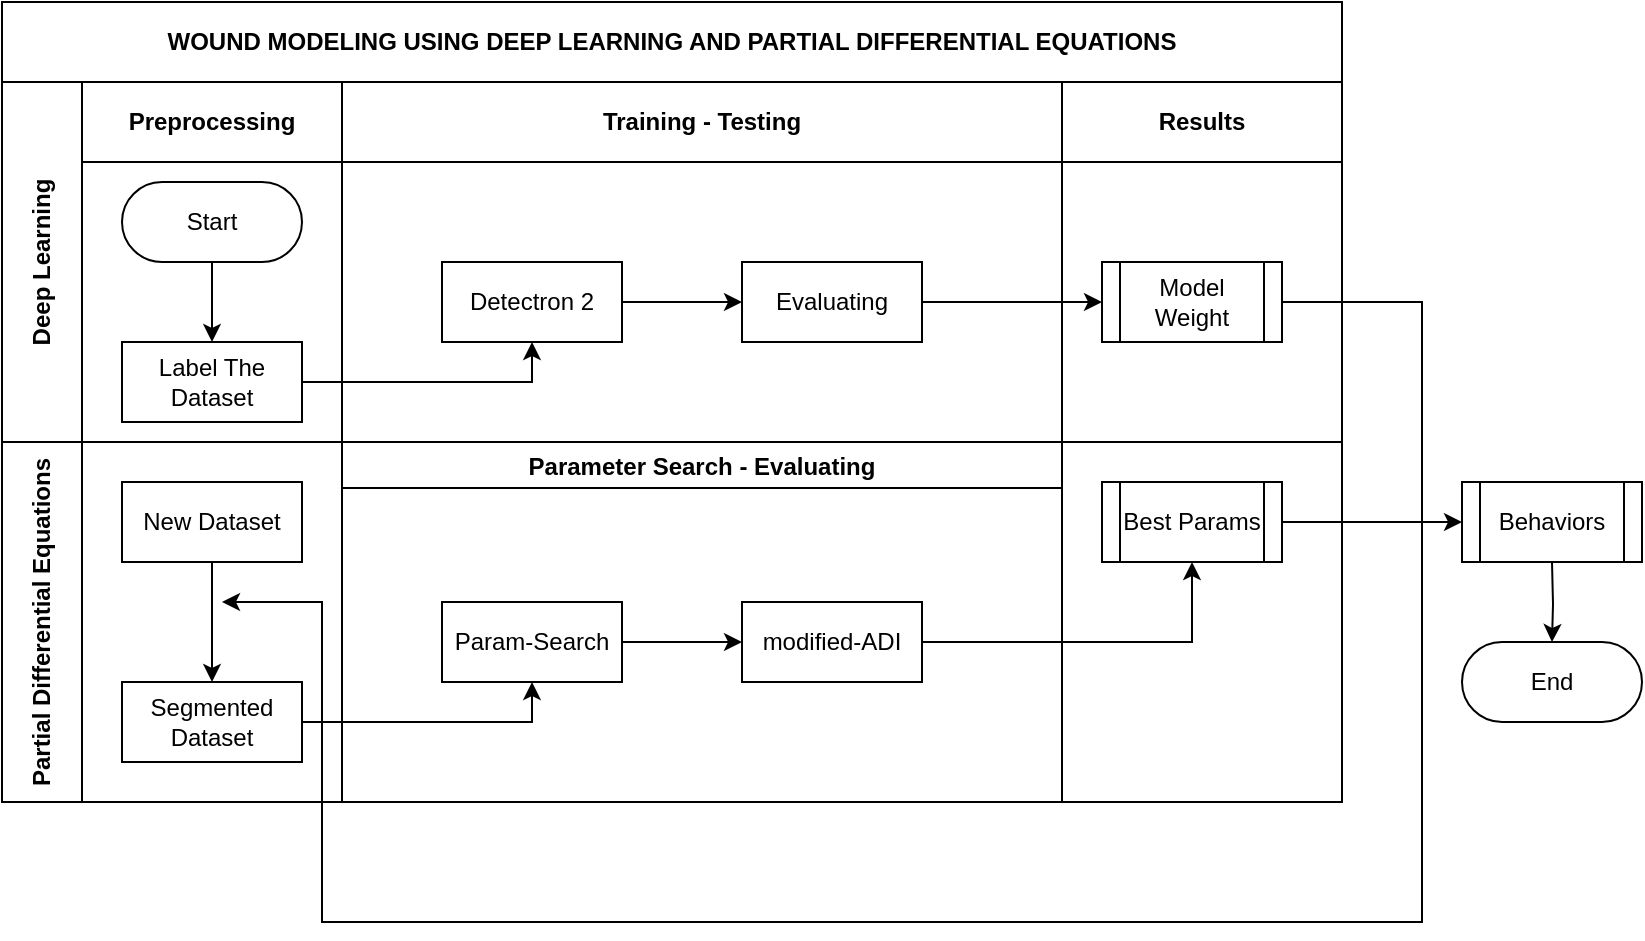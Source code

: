 <mxfile version="14.7.7" type="device"><diagram id="kgpKYQtTHZ0yAKxKKP6v" name="Page-1"><mxGraphModel dx="1426" dy="769" grid="1" gridSize="10" guides="1" tooltips="1" connect="1" arrows="1" fold="1" page="1" pageScale="1" pageWidth="1100" pageHeight="850" math="0" shadow="0"><root><mxCell id="0"/><mxCell id="1" parent="0"/><mxCell id="owVkD5TB4F0jLEtESjgG-34" value="" style="group" vertex="1" connectable="0" parent="1"><mxGeometry x="160" y="180" width="820" height="400" as="geometry"/></mxCell><mxCell id="3nuBFxr9cyL0pnOWT2aG-1" value="WOUND MODELING USING DEEP LEARNING AND PARTIAL DIFFERENTIAL EQUATIONS" style="shape=table;childLayout=tableLayout;rowLines=0;columnLines=0;startSize=40;html=1;whiteSpace=wrap;collapsible=0;recursiveResize=0;expand=0;fontStyle=1" parent="owVkD5TB4F0jLEtESjgG-34" vertex="1"><mxGeometry width="670" height="400" as="geometry"/></mxCell><mxCell id="3nuBFxr9cyL0pnOWT2aG-3" value="Deep Learning&lt;br&gt;" style="swimlane;horizontal=0;points=[[0,0.5],[1,0.5]];portConstraint=eastwest;startSize=40;html=1;whiteSpace=wrap;collapsible=0;recursiveResize=0;expand=0;" parent="3nuBFxr9cyL0pnOWT2aG-1" vertex="1"><mxGeometry y="40" width="670" height="180" as="geometry"/></mxCell><mxCell id="3nuBFxr9cyL0pnOWT2aG-4" value="Preprocessing" style="swimlane;connectable=0;startSize=40;html=1;whiteSpace=wrap;collapsible=0;recursiveResize=0;expand=0;" parent="3nuBFxr9cyL0pnOWT2aG-3" vertex="1"><mxGeometry x="40" width="130" height="180" as="geometry"/></mxCell><mxCell id="3nuBFxr9cyL0pnOWT2aG-5" style="edgeStyle=orthogonalEdgeStyle;rounded=0;orthogonalLoop=1;jettySize=auto;html=1;" parent="3nuBFxr9cyL0pnOWT2aG-4" source="3nuBFxr9cyL0pnOWT2aG-6" target="3nuBFxr9cyL0pnOWT2aG-7" edge="1"><mxGeometry relative="1" as="geometry"/></mxCell><mxCell id="3nuBFxr9cyL0pnOWT2aG-6" value="Start" style="rounded=1;whiteSpace=wrap;html=1;arcSize=50;" parent="3nuBFxr9cyL0pnOWT2aG-4" vertex="1"><mxGeometry x="20" y="50" width="90" height="40" as="geometry"/></mxCell><mxCell id="3nuBFxr9cyL0pnOWT2aG-7" value="Label The Dataset" style="rounded=0;whiteSpace=wrap;html=1;" parent="3nuBFxr9cyL0pnOWT2aG-4" vertex="1"><mxGeometry x="20" y="130" width="90" height="40" as="geometry"/></mxCell><mxCell id="3nuBFxr9cyL0pnOWT2aG-8" value="Training - Testing" style="swimlane;connectable=0;startSize=40;html=1;whiteSpace=wrap;collapsible=0;recursiveResize=0;expand=0;" parent="3nuBFxr9cyL0pnOWT2aG-3" vertex="1"><mxGeometry x="170" width="360" height="180" as="geometry"/></mxCell><mxCell id="owVkD5TB4F0jLEtESjgG-3" style="edgeStyle=orthogonalEdgeStyle;rounded=0;orthogonalLoop=1;jettySize=auto;html=1;entryX=0;entryY=0.5;entryDx=0;entryDy=0;" edge="1" parent="3nuBFxr9cyL0pnOWT2aG-8" source="3nuBFxr9cyL0pnOWT2aG-9" target="3nuBFxr9cyL0pnOWT2aG-10"><mxGeometry relative="1" as="geometry"/></mxCell><mxCell id="3nuBFxr9cyL0pnOWT2aG-9" value="Detectron 2" style="rounded=0;whiteSpace=wrap;html=1;" parent="3nuBFxr9cyL0pnOWT2aG-8" vertex="1"><mxGeometry x="50" y="90" width="90" height="40" as="geometry"/></mxCell><mxCell id="3nuBFxr9cyL0pnOWT2aG-10" value="Evaluating" style="rounded=0;whiteSpace=wrap;html=1;" parent="3nuBFxr9cyL0pnOWT2aG-8" vertex="1"><mxGeometry x="200" y="90" width="90" height="40" as="geometry"/></mxCell><mxCell id="3nuBFxr9cyL0pnOWT2aG-11" value="Results" style="swimlane;connectable=0;startSize=40;html=1;whiteSpace=wrap;collapsible=0;recursiveResize=0;expand=0;" parent="3nuBFxr9cyL0pnOWT2aG-3" vertex="1"><mxGeometry x="530" width="140" height="180" as="geometry"/></mxCell><mxCell id="owVkD5TB4F0jLEtESjgG-25" value="Model Weight" style="shape=process;whiteSpace=wrap;html=1;backgroundOutline=1;" vertex="1" parent="3nuBFxr9cyL0pnOWT2aG-11"><mxGeometry x="20" y="90" width="90" height="40" as="geometry"/></mxCell><mxCell id="owVkD5TB4F0jLEtESjgG-2" style="edgeStyle=orthogonalEdgeStyle;rounded=0;orthogonalLoop=1;jettySize=auto;html=1;entryX=0.5;entryY=1;entryDx=0;entryDy=0;exitX=1;exitY=0.5;exitDx=0;exitDy=0;" edge="1" parent="3nuBFxr9cyL0pnOWT2aG-3" source="3nuBFxr9cyL0pnOWT2aG-7" target="3nuBFxr9cyL0pnOWT2aG-9"><mxGeometry relative="1" as="geometry"><Array as="points"><mxPoint x="265" y="150"/></Array></mxGeometry></mxCell><mxCell id="owVkD5TB4F0jLEtESjgG-4" style="edgeStyle=orthogonalEdgeStyle;rounded=0;orthogonalLoop=1;jettySize=auto;html=1;entryX=0;entryY=0.5;entryDx=0;entryDy=0;" edge="1" parent="3nuBFxr9cyL0pnOWT2aG-3" source="3nuBFxr9cyL0pnOWT2aG-10" target="owVkD5TB4F0jLEtESjgG-25"><mxGeometry relative="1" as="geometry"><mxPoint x="510" y="110" as="targetPoint"/></mxGeometry></mxCell><mxCell id="3nuBFxr9cyL0pnOWT2aG-15" value="Partial Differential Equations&lt;br&gt;" style="swimlane;horizontal=0;points=[[0,0.5],[1,0.5]];portConstraint=eastwest;startSize=40;html=1;whiteSpace=wrap;collapsible=0;recursiveResize=0;expand=0;" parent="3nuBFxr9cyL0pnOWT2aG-1" vertex="1"><mxGeometry y="220" width="670" height="180" as="geometry"/></mxCell><mxCell id="3nuBFxr9cyL0pnOWT2aG-16" value="" style="swimlane;connectable=0;startSize=0;html=1;whiteSpace=wrap;collapsible=0;recursiveResize=0;expand=0;" parent="3nuBFxr9cyL0pnOWT2aG-15" vertex="1"><mxGeometry x="40" width="130" height="180" as="geometry"/></mxCell><mxCell id="owVkD5TB4F0jLEtESjgG-18" style="edgeStyle=orthogonalEdgeStyle;rounded=0;orthogonalLoop=1;jettySize=auto;html=1;entryX=0.5;entryY=0;entryDx=0;entryDy=0;" edge="1" parent="3nuBFxr9cyL0pnOWT2aG-16" source="3nuBFxr9cyL0pnOWT2aG-17" target="owVkD5TB4F0jLEtESjgG-6"><mxGeometry relative="1" as="geometry"/></mxCell><mxCell id="3nuBFxr9cyL0pnOWT2aG-17" value="New Dataset" style="rounded=0;whiteSpace=wrap;html=1;" parent="3nuBFxr9cyL0pnOWT2aG-16" vertex="1"><mxGeometry x="20" y="20" width="90" height="40" as="geometry"/></mxCell><mxCell id="owVkD5TB4F0jLEtESjgG-6" value="Segmented Dataset" style="rounded=0;whiteSpace=wrap;html=1;" vertex="1" parent="3nuBFxr9cyL0pnOWT2aG-16"><mxGeometry x="20" y="120" width="90" height="40" as="geometry"/></mxCell><mxCell id="3nuBFxr9cyL0pnOWT2aG-18" value="" style="swimlane;connectable=0;startSize=0;html=1;whiteSpace=wrap;collapsible=0;recursiveResize=0;expand=0;" parent="3nuBFxr9cyL0pnOWT2aG-15" vertex="1"><mxGeometry x="170" width="360" height="180" as="geometry"/></mxCell><mxCell id="owVkD5TB4F0jLEtESjgG-17" value="Parameter Search - Evaluating" style="swimlane;" vertex="1" parent="3nuBFxr9cyL0pnOWT2aG-18"><mxGeometry width="360" height="180" as="geometry"/></mxCell><mxCell id="owVkD5TB4F0jLEtESjgG-21" value="modified-ADI" style="rounded=0;whiteSpace=wrap;html=1;" vertex="1" parent="owVkD5TB4F0jLEtESjgG-17"><mxGeometry x="200" y="80" width="90" height="40" as="geometry"/></mxCell><mxCell id="owVkD5TB4F0jLEtESjgG-28" style="edgeStyle=orthogonalEdgeStyle;rounded=0;orthogonalLoop=1;jettySize=auto;html=1;entryX=0;entryY=0.5;entryDx=0;entryDy=0;" edge="1" parent="owVkD5TB4F0jLEtESjgG-17" source="owVkD5TB4F0jLEtESjgG-24" target="owVkD5TB4F0jLEtESjgG-21"><mxGeometry relative="1" as="geometry"/></mxCell><mxCell id="owVkD5TB4F0jLEtESjgG-24" value="Param-Search" style="rounded=0;whiteSpace=wrap;html=1;" vertex="1" parent="owVkD5TB4F0jLEtESjgG-17"><mxGeometry x="50" y="80" width="90" height="40" as="geometry"/></mxCell><mxCell id="3nuBFxr9cyL0pnOWT2aG-23" value="" style="swimlane;connectable=0;startSize=0;html=1;whiteSpace=wrap;collapsible=0;recursiveResize=0;expand=0;" parent="3nuBFxr9cyL0pnOWT2aG-15" vertex="1"><mxGeometry x="530" width="140" height="180" as="geometry"/></mxCell><mxCell id="3nuBFxr9cyL0pnOWT2aG-22" value="Best Params" style="shape=process;whiteSpace=wrap;html=1;backgroundOutline=1;" parent="3nuBFxr9cyL0pnOWT2aG-23" vertex="1"><mxGeometry x="20" y="20" width="90" height="40" as="geometry"/></mxCell><mxCell id="3nuBFxr9cyL0pnOWT2aG-19" value="" style="edgeStyle=orthogonalEdgeStyle;rounded=0;orthogonalLoop=1;jettySize=auto;html=1;exitX=1;exitY=0.5;exitDx=0;exitDy=0;" parent="3nuBFxr9cyL0pnOWT2aG-15" source="owVkD5TB4F0jLEtESjgG-21" target="3nuBFxr9cyL0pnOWT2aG-22" edge="1"><mxGeometry relative="1" as="geometry"><mxPoint x="520" y="100" as="sourcePoint"/></mxGeometry></mxCell><mxCell id="owVkD5TB4F0jLEtESjgG-27" style="edgeStyle=orthogonalEdgeStyle;rounded=0;orthogonalLoop=1;jettySize=auto;html=1;entryX=0.5;entryY=1;entryDx=0;entryDy=0;" edge="1" parent="3nuBFxr9cyL0pnOWT2aG-15" source="owVkD5TB4F0jLEtESjgG-6" target="owVkD5TB4F0jLEtESjgG-24"><mxGeometry relative="1" as="geometry"/></mxCell><mxCell id="owVkD5TB4F0jLEtESjgG-5" style="edgeStyle=orthogonalEdgeStyle;rounded=0;orthogonalLoop=1;jettySize=auto;html=1;exitX=1;exitY=0.5;exitDx=0;exitDy=0;" edge="1" parent="3nuBFxr9cyL0pnOWT2aG-1" source="owVkD5TB4F0jLEtESjgG-25"><mxGeometry relative="1" as="geometry"><mxPoint x="660" y="150" as="sourcePoint"/><mxPoint x="110" y="300" as="targetPoint"/><Array as="points"><mxPoint x="710" y="150"/><mxPoint x="710" y="460"/><mxPoint x="160" y="460"/><mxPoint x="160" y="300"/></Array></mxGeometry></mxCell><mxCell id="owVkD5TB4F0jLEtESjgG-31" style="edgeStyle=orthogonalEdgeStyle;rounded=0;orthogonalLoop=1;jettySize=auto;html=1;entryX=0.5;entryY=0;entryDx=0;entryDy=0;" edge="1" parent="owVkD5TB4F0jLEtESjgG-34" target="owVkD5TB4F0jLEtESjgG-30"><mxGeometry relative="1" as="geometry"><mxPoint x="775" y="280" as="sourcePoint"/></mxGeometry></mxCell><mxCell id="owVkD5TB4F0jLEtESjgG-26" style="edgeStyle=orthogonalEdgeStyle;rounded=0;orthogonalLoop=1;jettySize=auto;html=1;entryX=0;entryY=0.5;entryDx=0;entryDy=0;" edge="1" parent="owVkD5TB4F0jLEtESjgG-34" source="3nuBFxr9cyL0pnOWT2aG-22"><mxGeometry relative="1" as="geometry"><mxPoint x="730" y="260" as="targetPoint"/></mxGeometry></mxCell><mxCell id="owVkD5TB4F0jLEtESjgG-30" value="End" style="rounded=1;whiteSpace=wrap;html=1;arcSize=50;" vertex="1" parent="owVkD5TB4F0jLEtESjgG-34"><mxGeometry x="730" y="320" width="90" height="40" as="geometry"/></mxCell><mxCell id="owVkD5TB4F0jLEtESjgG-32" value="Behaviors" style="shape=process;whiteSpace=wrap;html=1;backgroundOutline=1;" vertex="1" parent="owVkD5TB4F0jLEtESjgG-34"><mxGeometry x="730" y="240" width="90" height="40" as="geometry"/></mxCell></root></mxGraphModel></diagram></mxfile>